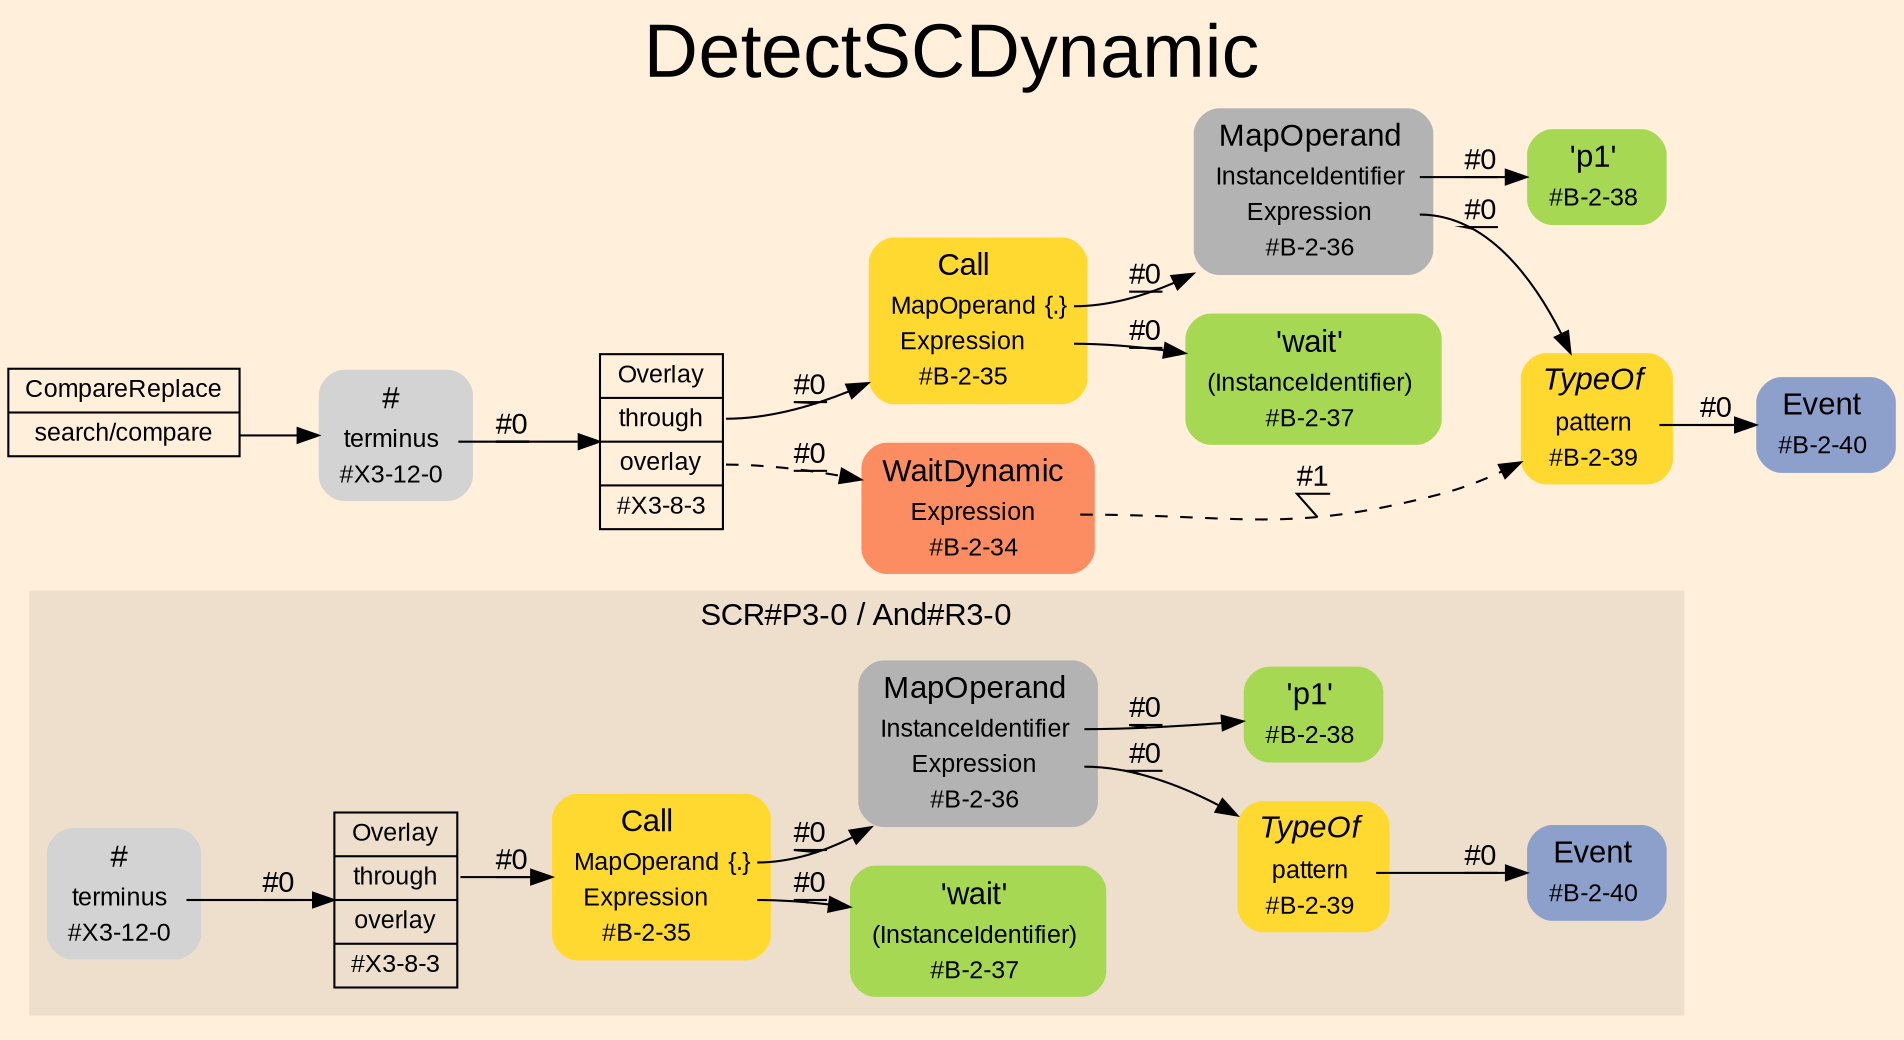 digraph "DetectSCDynamic" {
label = "DetectSCDynamic"
labelloc = t
fontsize = "36"
graph [
    rankdir = "LR"
    ranksep = 0.3
    bgcolor = antiquewhite1
    color = black
    fontcolor = black
    fontname = "Arial"
];
node [
    fontname = "Arial"
];
edge [
    fontname = "Arial"
];

// -------------------- figure And#R3-0 --------------------
// -------- region And#R3-0 ----------
subgraph "clusterAnd#R3-0" {
    label = "SCR#P3-0 / And#R3-0"
    style = "filled"
    color = antiquewhite2
    fontsize = "15"
    "And#R3-0/#X3-8-3" [
        // -------- block And#R3-0/#X3-8-3 ----------
        shape = "record"
        fillcolor = antiquewhite2
        label = "<fixed> Overlay | <port0> through | <port1> overlay | <port2> #X3-8-3"
        style = "filled"
        fontsize = "12"
        color = black
        fontcolor = black
    ];
    
    "And#R3-0/#X3-12-0" [
        // -------- block And#R3-0/#X3-12-0 ----------
        shape = "plaintext"
        label = <<TABLE BORDER="0" CELLBORDER="0" CELLSPACING="0">
         <TR><TD><FONT POINT-SIZE="15.0">#</FONT></TD><TD></TD></TR>
         <TR><TD>terminus</TD><TD PORT="port0"></TD></TR>
         <TR><TD>#X3-12-0</TD><TD PORT="port1"></TD></TR>
        </TABLE>>
        style = "rounded,filled"
        fontsize = "12"
    ];
    
    "And#R3-0/#B-2-35" [
        // -------- block And#R3-0/#B-2-35 ----------
        shape = "plaintext"
        fillcolor = "/set28/6"
        label = <<TABLE BORDER="0" CELLBORDER="0" CELLSPACING="0">
         <TR><TD><FONT POINT-SIZE="15.0">Call</FONT></TD><TD></TD></TR>
         <TR><TD>MapOperand</TD><TD PORT="port0">{.}</TD></TR>
         <TR><TD>Expression</TD><TD PORT="port1"></TD></TR>
         <TR><TD>#B-2-35</TD><TD PORT="port2"></TD></TR>
        </TABLE>>
        style = "rounded,filled"
        fontsize = "12"
    ];
    
    "And#R3-0/#B-2-36" [
        // -------- block And#R3-0/#B-2-36 ----------
        shape = "plaintext"
        fillcolor = "/set28/8"
        label = <<TABLE BORDER="0" CELLBORDER="0" CELLSPACING="0">
         <TR><TD><FONT POINT-SIZE="15.0">MapOperand</FONT></TD><TD></TD></TR>
         <TR><TD>InstanceIdentifier</TD><TD PORT="port0"></TD></TR>
         <TR><TD>Expression</TD><TD PORT="port1"></TD></TR>
         <TR><TD>#B-2-36</TD><TD PORT="port2"></TD></TR>
        </TABLE>>
        style = "rounded,filled"
        fontsize = "12"
    ];
    
    "And#R3-0/#B-2-37" [
        // -------- block And#R3-0/#B-2-37 ----------
        shape = "plaintext"
        fillcolor = "/set28/5"
        label = <<TABLE BORDER="0" CELLBORDER="0" CELLSPACING="0">
         <TR><TD><FONT POINT-SIZE="15.0">'wait'</FONT></TD><TD></TD></TR>
         <TR><TD>(InstanceIdentifier)</TD><TD PORT="port0"></TD></TR>
         <TR><TD>#B-2-37</TD><TD PORT="port1"></TD></TR>
        </TABLE>>
        style = "rounded,filled"
        fontsize = "12"
    ];
    
    "And#R3-0/#B-2-39" [
        // -------- block And#R3-0/#B-2-39 ----------
        shape = "plaintext"
        fillcolor = "/set28/6"
        label = <<TABLE BORDER="0" CELLBORDER="0" CELLSPACING="0">
         <TR><TD><FONT POINT-SIZE="15.0"><I>TypeOf</I></FONT></TD><TD></TD></TR>
         <TR><TD>pattern</TD><TD PORT="port0"></TD></TR>
         <TR><TD>#B-2-39</TD><TD PORT="port1"></TD></TR>
        </TABLE>>
        style = "rounded,filled"
        fontsize = "12"
    ];
    
    "And#R3-0/#B-2-38" [
        // -------- block And#R3-0/#B-2-38 ----------
        shape = "plaintext"
        fillcolor = "/set28/5"
        label = <<TABLE BORDER="0" CELLBORDER="0" CELLSPACING="0">
         <TR><TD><FONT POINT-SIZE="15.0">'p1'</FONT></TD><TD></TD></TR>
         <TR><TD>#B-2-38</TD><TD PORT="port0"></TD></TR>
        </TABLE>>
        style = "rounded,filled"
        fontsize = "12"
    ];
    
    "And#R3-0/#B-2-40" [
        // -------- block And#R3-0/#B-2-40 ----------
        shape = "plaintext"
        fillcolor = "/set28/3"
        label = <<TABLE BORDER="0" CELLBORDER="0" CELLSPACING="0">
         <TR><TD><FONT POINT-SIZE="15.0">Event</FONT></TD><TD></TD></TR>
         <TR><TD>#B-2-40</TD><TD PORT="port0"></TD></TR>
        </TABLE>>
        style = "rounded,filled"
        fontsize = "12"
    ];
    
}

"And#R3-0/#X3-8-3":port0 -> "And#R3-0/#B-2-35" [
    label = "#0"
    decorate = true
    color = black
    fontcolor = black
];

"And#R3-0/#X3-12-0":port0 -> "And#R3-0/#X3-8-3" [
    label = "#0"
    decorate = true
    color = black
    fontcolor = black
];

"And#R3-0/#B-2-35":port0 -> "And#R3-0/#B-2-36" [
    label = "#0"
    decorate = true
    color = black
    fontcolor = black
];

"And#R3-0/#B-2-35":port1 -> "And#R3-0/#B-2-37" [
    label = "#0"
    decorate = true
    color = black
    fontcolor = black
];

"And#R3-0/#B-2-36":port0 -> "And#R3-0/#B-2-38" [
    label = "#0"
    decorate = true
    color = black
    fontcolor = black
];

"And#R3-0/#B-2-36":port1 -> "And#R3-0/#B-2-39" [
    label = "#0"
    decorate = true
    color = black
    fontcolor = black
];

"And#R3-0/#B-2-39":port0 -> "And#R3-0/#B-2-40" [
    label = "#0"
    decorate = true
    color = black
    fontcolor = black
];


// -------------------- transformation figure --------------------
"CR#X3-10-3" [
    // -------- block CR#X3-10-3 ----------
    shape = "record"
    fillcolor = antiquewhite1
    label = "<fixed> CompareReplace | <port0> search/compare"
    style = "filled"
    fontsize = "12"
    color = black
    fontcolor = black
];

"#X3-12-0" [
    // -------- block #X3-12-0 ----------
    shape = "plaintext"
    label = <<TABLE BORDER="0" CELLBORDER="0" CELLSPACING="0">
     <TR><TD><FONT POINT-SIZE="15.0">#</FONT></TD><TD></TD></TR>
     <TR><TD>terminus</TD><TD PORT="port0"></TD></TR>
     <TR><TD>#X3-12-0</TD><TD PORT="port1"></TD></TR>
    </TABLE>>
    style = "rounded,filled"
    fontsize = "12"
];

"#X3-8-3" [
    // -------- block #X3-8-3 ----------
    shape = "record"
    fillcolor = antiquewhite1
    label = "<fixed> Overlay | <port0> through | <port1> overlay | <port2> #X3-8-3"
    style = "filled"
    fontsize = "12"
    color = black
    fontcolor = black
];

"#B-2-35" [
    // -------- block #B-2-35 ----------
    shape = "plaintext"
    fillcolor = "/set28/6"
    label = <<TABLE BORDER="0" CELLBORDER="0" CELLSPACING="0">
     <TR><TD><FONT POINT-SIZE="15.0">Call</FONT></TD><TD></TD></TR>
     <TR><TD>MapOperand</TD><TD PORT="port0">{.}</TD></TR>
     <TR><TD>Expression</TD><TD PORT="port1"></TD></TR>
     <TR><TD>#B-2-35</TD><TD PORT="port2"></TD></TR>
    </TABLE>>
    style = "rounded,filled"
    fontsize = "12"
];

"#B-2-36" [
    // -------- block #B-2-36 ----------
    shape = "plaintext"
    fillcolor = "/set28/8"
    label = <<TABLE BORDER="0" CELLBORDER="0" CELLSPACING="0">
     <TR><TD><FONT POINT-SIZE="15.0">MapOperand</FONT></TD><TD></TD></TR>
     <TR><TD>InstanceIdentifier</TD><TD PORT="port0"></TD></TR>
     <TR><TD>Expression</TD><TD PORT="port1"></TD></TR>
     <TR><TD>#B-2-36</TD><TD PORT="port2"></TD></TR>
    </TABLE>>
    style = "rounded,filled"
    fontsize = "12"
];

"#B-2-38" [
    // -------- block #B-2-38 ----------
    shape = "plaintext"
    fillcolor = "/set28/5"
    label = <<TABLE BORDER="0" CELLBORDER="0" CELLSPACING="0">
     <TR><TD><FONT POINT-SIZE="15.0">'p1'</FONT></TD><TD></TD></TR>
     <TR><TD>#B-2-38</TD><TD PORT="port0"></TD></TR>
    </TABLE>>
    style = "rounded,filled"
    fontsize = "12"
];

"#B-2-39" [
    // -------- block #B-2-39 ----------
    shape = "plaintext"
    fillcolor = "/set28/6"
    label = <<TABLE BORDER="0" CELLBORDER="0" CELLSPACING="0">
     <TR><TD><FONT POINT-SIZE="15.0"><I>TypeOf</I></FONT></TD><TD></TD></TR>
     <TR><TD>pattern</TD><TD PORT="port0"></TD></TR>
     <TR><TD>#B-2-39</TD><TD PORT="port1"></TD></TR>
    </TABLE>>
    style = "rounded,filled"
    fontsize = "12"
];

"#B-2-40" [
    // -------- block #B-2-40 ----------
    shape = "plaintext"
    fillcolor = "/set28/3"
    label = <<TABLE BORDER="0" CELLBORDER="0" CELLSPACING="0">
     <TR><TD><FONT POINT-SIZE="15.0">Event</FONT></TD><TD></TD></TR>
     <TR><TD>#B-2-40</TD><TD PORT="port0"></TD></TR>
    </TABLE>>
    style = "rounded,filled"
    fontsize = "12"
];

"#B-2-37" [
    // -------- block #B-2-37 ----------
    shape = "plaintext"
    fillcolor = "/set28/5"
    label = <<TABLE BORDER="0" CELLBORDER="0" CELLSPACING="0">
     <TR><TD><FONT POINT-SIZE="15.0">'wait'</FONT></TD><TD></TD></TR>
     <TR><TD>(InstanceIdentifier)</TD><TD PORT="port0"></TD></TR>
     <TR><TD>#B-2-37</TD><TD PORT="port1"></TD></TR>
    </TABLE>>
    style = "rounded,filled"
    fontsize = "12"
];

"#B-2-34" [
    // -------- block #B-2-34 ----------
    shape = "plaintext"
    fillcolor = "/set28/2"
    label = <<TABLE BORDER="0" CELLBORDER="0" CELLSPACING="0">
     <TR><TD><FONT POINT-SIZE="15.0">WaitDynamic</FONT></TD><TD></TD></TR>
     <TR><TD>Expression</TD><TD PORT="port0"></TD></TR>
     <TR><TD>#B-2-34</TD><TD PORT="port1"></TD></TR>
    </TABLE>>
    style = "rounded,filled"
    fontsize = "12"
];

"CR#X3-10-3":port0 -> "#X3-12-0" [
    label = ""
    decorate = true
    color = black
    fontcolor = black
];

"#X3-12-0":port0 -> "#X3-8-3" [
    label = "#0"
    decorate = true
    color = black
    fontcolor = black
];

"#X3-8-3":port0 -> "#B-2-35" [
    label = "#0"
    decorate = true
    color = black
    fontcolor = black
];

"#X3-8-3":port1 -> "#B-2-34" [
    style="dashed"
    label = "#0"
    decorate = true
    color = black
    fontcolor = black
];

"#B-2-35":port0 -> "#B-2-36" [
    label = "#0"
    decorate = true
    color = black
    fontcolor = black
];

"#B-2-35":port1 -> "#B-2-37" [
    label = "#0"
    decorate = true
    color = black
    fontcolor = black
];

"#B-2-36":port0 -> "#B-2-38" [
    label = "#0"
    decorate = true
    color = black
    fontcolor = black
];

"#B-2-36":port1 -> "#B-2-39" [
    label = "#0"
    decorate = true
    color = black
    fontcolor = black
];

"#B-2-39":port0 -> "#B-2-40" [
    label = "#0"
    decorate = true
    color = black
    fontcolor = black
];

"#B-2-34":port0 -> "#B-2-39" [
    style="dashed"
    label = "#1"
    decorate = true
    color = black
    fontcolor = black
];


}
